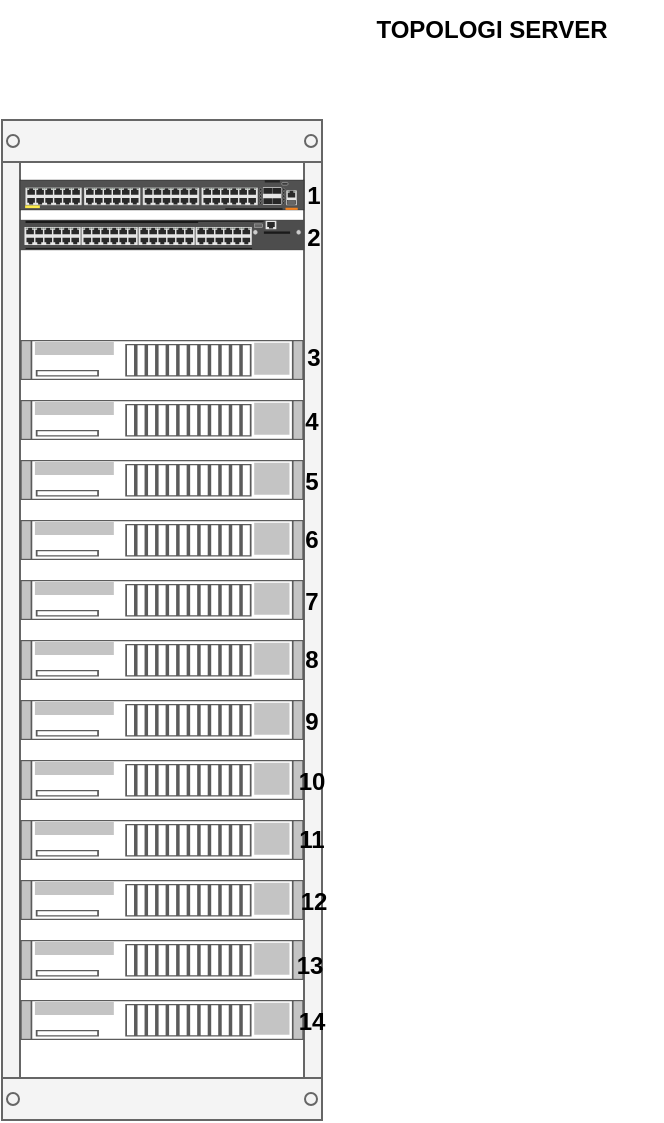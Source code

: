 <mxfile version="15.8.2" type="github">
  <diagram id="blRgcWdChYrXBXfzRITu" name="Page-1">
    <mxGraphModel dx="918" dy="476" grid="1" gridSize="10" guides="1" tooltips="1" connect="1" arrows="1" fold="1" page="1" pageScale="1" pageWidth="850" pageHeight="1100" math="0" shadow="0">
      <root>
        <mxCell id="0" />
        <mxCell id="1" parent="0" />
        <mxCell id="JpNp-a2PqMTTFJ0xIhB9-3" value="TOPOLOGI SERVER " style="text;html=1;strokeColor=none;fillColor=none;align=center;verticalAlign=middle;whiteSpace=wrap;rounded=0;fontStyle=1" parent="1" vertex="1">
          <mxGeometry x="340" y="20" width="170" height="30" as="geometry" />
        </mxCell>
        <mxCell id="JpNp-a2PqMTTFJ0xIhB9-14" value="" style="strokeColor=#666666;html=1;verticalLabelPosition=bottom;labelBackgroundColor=#ffffff;verticalAlign=top;outlineConnect=0;shadow=0;dashed=0;shape=mxgraph.rackGeneral.container;container=1;collapsible=0;childLayout=rack;allowGaps=1;marginLeft=9;marginRight=9;marginTop=21;marginBottom=22;textColor=#666666;numDisp=off;" parent="1" vertex="1">
          <mxGeometry x="180" y="80" width="160" height="500" as="geometry" />
        </mxCell>
        <mxCell id="JpNp-a2PqMTTFJ0xIhB9-31" value="" style="html=1;verticalLabelPosition=bottom;verticalAlign=top;outlineConnect=0;shadow=0;dashed=0;shape=mxgraph.rack.hpe_aruba.switches.jl728a_aruba_6200f_48_port_1gbe_class_4_poe_and_4_port_sfpplus_740w_switch;" parent="JpNp-a2PqMTTFJ0xIhB9-14" vertex="1">
          <mxGeometry x="9" y="30" width="142" height="15" as="geometry" />
        </mxCell>
        <mxCell id="JpNp-a2PqMTTFJ0xIhB9-53" value="" style="shape=mxgraph.rack.ibm.ibm_x3750;html=1;labelPosition=right;align=left;spacingLeft=15;dashed=0;shadow=0;fillColor=#ffffff;" parent="JpNp-a2PqMTTFJ0xIhB9-14" vertex="1">
          <mxGeometry x="9" y="110" width="142" height="20" as="geometry" />
        </mxCell>
        <mxCell id="JpNp-a2PqMTTFJ0xIhB9-17" value="" style="shape=mxgraph.rack.ibm.ibm_x3750;html=1;labelPosition=right;align=left;spacingLeft=15;dashed=0;shadow=0;fillColor=#ffffff;" parent="JpNp-a2PqMTTFJ0xIhB9-14" vertex="1">
          <mxGeometry x="9" y="140" width="142" height="20" as="geometry" />
        </mxCell>
        <mxCell id="JpNp-a2PqMTTFJ0xIhB9-30" value="" style="html=1;verticalLabelPosition=bottom;verticalAlign=top;outlineConnect=0;shadow=0;dashed=0;shape=mxgraph.rack.hpe_aruba.switches.jl072a_hpe_aruba_3810m_48_port_gt_1_slot_switch;" parent="JpNp-a2PqMTTFJ0xIhB9-14" vertex="1">
          <mxGeometry x="9" y="50" width="142" height="15" as="geometry" />
        </mxCell>
        <mxCell id="l7hxLa004CBx91Q3enPo-6" value="" style="shape=mxgraph.rack.ibm.ibm_x3750;html=1;labelPosition=right;align=left;spacingLeft=15;dashed=0;shadow=0;fillColor=#ffffff;" parent="JpNp-a2PqMTTFJ0xIhB9-14" vertex="1">
          <mxGeometry x="9" y="170" width="142" height="20" as="geometry" />
        </mxCell>
        <mxCell id="l7hxLa004CBx91Q3enPo-7" value="" style="shape=mxgraph.rack.ibm.ibm_x3750;html=1;labelPosition=right;align=left;spacingLeft=15;dashed=0;shadow=0;fillColor=#ffffff;" parent="JpNp-a2PqMTTFJ0xIhB9-14" vertex="1">
          <mxGeometry x="9" y="200" width="142" height="20" as="geometry" />
        </mxCell>
        <mxCell id="l7hxLa004CBx91Q3enPo-8" value="" style="shape=mxgraph.rack.ibm.ibm_x3750;html=1;labelPosition=right;align=left;spacingLeft=15;dashed=0;shadow=0;fillColor=#ffffff;" parent="JpNp-a2PqMTTFJ0xIhB9-14" vertex="1">
          <mxGeometry x="9" y="230" width="142" height="20" as="geometry" />
        </mxCell>
        <mxCell id="l7hxLa004CBx91Q3enPo-9" value="" style="shape=mxgraph.rack.ibm.ibm_x3750;html=1;labelPosition=right;align=left;spacingLeft=15;dashed=0;shadow=0;fillColor=#ffffff;" parent="JpNp-a2PqMTTFJ0xIhB9-14" vertex="1">
          <mxGeometry x="9" y="260" width="142" height="20" as="geometry" />
        </mxCell>
        <mxCell id="l7hxLa004CBx91Q3enPo-10" value="" style="shape=mxgraph.rack.ibm.ibm_x3750;html=1;labelPosition=right;align=left;spacingLeft=15;dashed=0;shadow=0;fillColor=#ffffff;" parent="JpNp-a2PqMTTFJ0xIhB9-14" vertex="1">
          <mxGeometry x="9" y="290" width="142" height="20" as="geometry" />
        </mxCell>
        <mxCell id="l7hxLa004CBx91Q3enPo-11" value="" style="shape=mxgraph.rack.ibm.ibm_x3750;html=1;labelPosition=right;align=left;spacingLeft=15;dashed=0;shadow=0;fillColor=#ffffff;" parent="JpNp-a2PqMTTFJ0xIhB9-14" vertex="1">
          <mxGeometry x="9" y="320" width="142" height="20" as="geometry" />
        </mxCell>
        <mxCell id="l7hxLa004CBx91Q3enPo-12" value="" style="shape=mxgraph.rack.ibm.ibm_x3750;html=1;labelPosition=right;align=left;spacingLeft=15;dashed=0;shadow=0;fillColor=#ffffff;" parent="JpNp-a2PqMTTFJ0xIhB9-14" vertex="1">
          <mxGeometry x="9" y="350" width="142" height="20" as="geometry" />
        </mxCell>
        <mxCell id="5qCa6gaH0spSCSgs7kLO-9" value="" style="shape=mxgraph.rack.ibm.ibm_x3750;html=1;labelPosition=right;align=left;spacingLeft=15;dashed=0;shadow=0;fillColor=#ffffff;" vertex="1" parent="JpNp-a2PqMTTFJ0xIhB9-14">
          <mxGeometry x="9" y="380" width="142" height="20" as="geometry" />
        </mxCell>
        <mxCell id="5qCa6gaH0spSCSgs7kLO-10" value="" style="shape=mxgraph.rack.ibm.ibm_x3750;html=1;labelPosition=right;align=left;spacingLeft=15;dashed=0;shadow=0;fillColor=#ffffff;" vertex="1" parent="JpNp-a2PqMTTFJ0xIhB9-14">
          <mxGeometry x="9" y="410" width="142" height="20" as="geometry" />
        </mxCell>
        <mxCell id="5qCa6gaH0spSCSgs7kLO-11" value="" style="shape=mxgraph.rack.ibm.ibm_x3750;html=1;labelPosition=right;align=left;spacingLeft=15;dashed=0;shadow=0;fillColor=#ffffff;" vertex="1" parent="JpNp-a2PqMTTFJ0xIhB9-14">
          <mxGeometry x="9" y="440" width="142" height="20" as="geometry" />
        </mxCell>
        <mxCell id="l7hxLa004CBx91Q3enPo-1" value="1" style="text;html=1;strokeColor=none;fillColor=none;align=center;verticalAlign=middle;whiteSpace=wrap;rounded=0;fontStyle=1" parent="1" vertex="1">
          <mxGeometry x="331" y="112" width="10" height="11" as="geometry" />
        </mxCell>
        <mxCell id="l7hxLa004CBx91Q3enPo-3" value="&lt;div&gt;2&lt;/div&gt;" style="text;html=1;strokeColor=none;fillColor=none;align=center;verticalAlign=middle;whiteSpace=wrap;rounded=0;fontStyle=1" parent="1" vertex="1">
          <mxGeometry x="331" y="133" width="10" height="11" as="geometry" />
        </mxCell>
        <mxCell id="l7hxLa004CBx91Q3enPo-4" value="3" style="text;html=1;strokeColor=none;fillColor=none;align=center;verticalAlign=middle;whiteSpace=wrap;rounded=0;fontStyle=1" parent="1" vertex="1">
          <mxGeometry x="331" y="193" width="10" height="11" as="geometry" />
        </mxCell>
        <mxCell id="l7hxLa004CBx91Q3enPo-5" value="4" style="text;html=1;strokeColor=none;fillColor=none;align=center;verticalAlign=middle;whiteSpace=wrap;rounded=0;fontStyle=1" parent="1" vertex="1">
          <mxGeometry x="330" y="225" width="10" height="11" as="geometry" />
        </mxCell>
        <mxCell id="5qCa6gaH0spSCSgs7kLO-1" value="5" style="text;html=1;strokeColor=none;fillColor=none;align=center;verticalAlign=middle;whiteSpace=wrap;rounded=0;fontStyle=1" vertex="1" parent="1">
          <mxGeometry x="330" y="255" width="10" height="11" as="geometry" />
        </mxCell>
        <mxCell id="5qCa6gaH0spSCSgs7kLO-2" value="6" style="text;html=1;strokeColor=none;fillColor=none;align=center;verticalAlign=middle;whiteSpace=wrap;rounded=0;fontStyle=1" vertex="1" parent="1">
          <mxGeometry x="330" y="284" width="10" height="11" as="geometry" />
        </mxCell>
        <mxCell id="5qCa6gaH0spSCSgs7kLO-3" value="7" style="text;html=1;strokeColor=none;fillColor=none;align=center;verticalAlign=middle;whiteSpace=wrap;rounded=0;fontStyle=1" vertex="1" parent="1">
          <mxGeometry x="330" y="315" width="10" height="11" as="geometry" />
        </mxCell>
        <mxCell id="5qCa6gaH0spSCSgs7kLO-4" value="8" style="text;html=1;strokeColor=none;fillColor=none;align=center;verticalAlign=middle;whiteSpace=wrap;rounded=0;fontStyle=1" vertex="1" parent="1">
          <mxGeometry x="330" y="344" width="10" height="11" as="geometry" />
        </mxCell>
        <mxCell id="5qCa6gaH0spSCSgs7kLO-5" value="9" style="text;html=1;strokeColor=none;fillColor=none;align=center;verticalAlign=middle;whiteSpace=wrap;rounded=0;fontStyle=1" vertex="1" parent="1">
          <mxGeometry x="330" y="375" width="10" height="11" as="geometry" />
        </mxCell>
        <mxCell id="5qCa6gaH0spSCSgs7kLO-6" value="10" style="text;html=1;strokeColor=none;fillColor=none;align=center;verticalAlign=middle;whiteSpace=wrap;rounded=0;fontStyle=1" vertex="1" parent="1">
          <mxGeometry x="330" y="405" width="10" height="11" as="geometry" />
        </mxCell>
        <mxCell id="5qCa6gaH0spSCSgs7kLO-7" value="11" style="text;html=1;strokeColor=none;fillColor=none;align=center;verticalAlign=middle;whiteSpace=wrap;rounded=0;fontStyle=1" vertex="1" parent="1">
          <mxGeometry x="330" y="434" width="10" height="11" as="geometry" />
        </mxCell>
        <mxCell id="5qCa6gaH0spSCSgs7kLO-12" value="14" style="text;html=1;strokeColor=none;fillColor=none;align=center;verticalAlign=middle;whiteSpace=wrap;rounded=0;fontStyle=1" vertex="1" parent="1">
          <mxGeometry x="330" y="525" width="10" height="11" as="geometry" />
        </mxCell>
        <mxCell id="5qCa6gaH0spSCSgs7kLO-13" value="13" style="text;html=1;strokeColor=none;fillColor=none;align=center;verticalAlign=middle;whiteSpace=wrap;rounded=0;fontStyle=1" vertex="1" parent="1">
          <mxGeometry x="329" y="497" width="10" height="11" as="geometry" />
        </mxCell>
        <mxCell id="5qCa6gaH0spSCSgs7kLO-14" value="12" style="text;html=1;strokeColor=none;fillColor=none;align=center;verticalAlign=middle;whiteSpace=wrap;rounded=0;fontStyle=1" vertex="1" parent="1">
          <mxGeometry x="331" y="465" width="10" height="11" as="geometry" />
        </mxCell>
      </root>
    </mxGraphModel>
  </diagram>
</mxfile>
